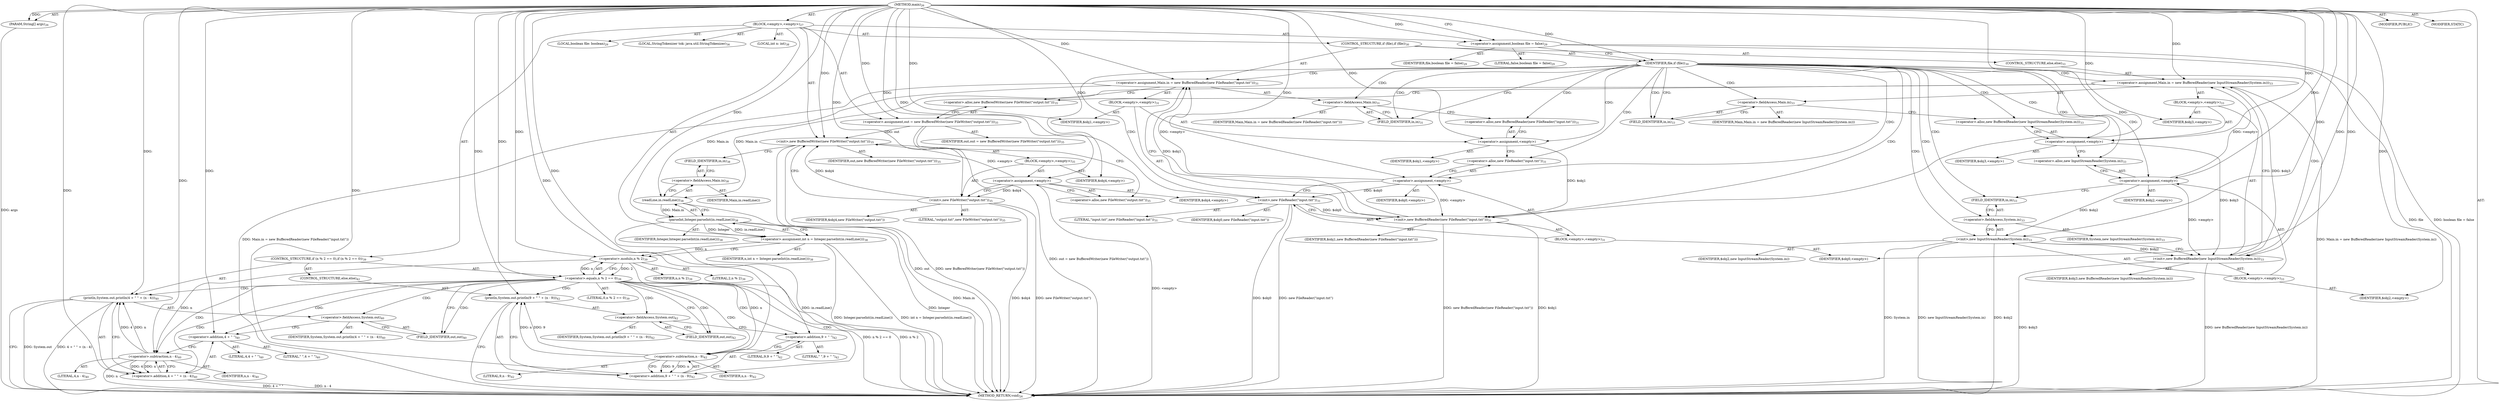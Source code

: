 digraph "main" {  
"20" [label = <(METHOD,main)<SUB>26</SUB>> ]
"21" [label = <(PARAM,String[] args)<SUB>26</SUB>> ]
"22" [label = <(BLOCK,&lt;empty&gt;,&lt;empty&gt;)<SUB>27</SUB>> ]
"23" [label = <(LOCAL,boolean file: boolean)<SUB>29</SUB>> ]
"24" [label = <(&lt;operator&gt;.assignment,boolean file = false)<SUB>29</SUB>> ]
"25" [label = <(IDENTIFIER,file,boolean file = false)<SUB>29</SUB>> ]
"26" [label = <(LITERAL,false,boolean file = false)<SUB>29</SUB>> ]
"27" [label = <(CONTROL_STRUCTURE,if (file),if (file))<SUB>30</SUB>> ]
"28" [label = <(IDENTIFIER,file,if (file))<SUB>30</SUB>> ]
"29" [label = <(&lt;operator&gt;.assignment,Main.in = new BufferedReader(new FileReader(&quot;input.txt&quot;)))<SUB>31</SUB>> ]
"30" [label = <(&lt;operator&gt;.fieldAccess,Main.in)<SUB>31</SUB>> ]
"31" [label = <(IDENTIFIER,Main,Main.in = new BufferedReader(new FileReader(&quot;input.txt&quot;)))> ]
"32" [label = <(FIELD_IDENTIFIER,in,in)<SUB>31</SUB>> ]
"33" [label = <(BLOCK,&lt;empty&gt;,&lt;empty&gt;)<SUB>31</SUB>> ]
"34" [label = <(&lt;operator&gt;.assignment,&lt;empty&gt;)> ]
"35" [label = <(IDENTIFIER,$obj1,&lt;empty&gt;)> ]
"36" [label = <(&lt;operator&gt;.alloc,new BufferedReader(new FileReader(&quot;input.txt&quot;)))<SUB>31</SUB>> ]
"37" [label = <(&lt;init&gt;,new BufferedReader(new FileReader(&quot;input.txt&quot;)))<SUB>31</SUB>> ]
"38" [label = <(IDENTIFIER,$obj1,new BufferedReader(new FileReader(&quot;input.txt&quot;)))> ]
"39" [label = <(BLOCK,&lt;empty&gt;,&lt;empty&gt;)<SUB>31</SUB>> ]
"40" [label = <(&lt;operator&gt;.assignment,&lt;empty&gt;)> ]
"41" [label = <(IDENTIFIER,$obj0,&lt;empty&gt;)> ]
"42" [label = <(&lt;operator&gt;.alloc,new FileReader(&quot;input.txt&quot;))<SUB>31</SUB>> ]
"43" [label = <(&lt;init&gt;,new FileReader(&quot;input.txt&quot;))<SUB>31</SUB>> ]
"44" [label = <(IDENTIFIER,$obj0,new FileReader(&quot;input.txt&quot;))> ]
"45" [label = <(LITERAL,&quot;input.txt&quot;,new FileReader(&quot;input.txt&quot;))<SUB>31</SUB>> ]
"46" [label = <(IDENTIFIER,$obj0,&lt;empty&gt;)> ]
"47" [label = <(IDENTIFIER,$obj1,&lt;empty&gt;)> ]
"48" [label = <(CONTROL_STRUCTURE,else,else)<SUB>33</SUB>> ]
"49" [label = <(&lt;operator&gt;.assignment,Main.in = new BufferedReader(new InputStreamReader(System.in)))<SUB>33</SUB>> ]
"50" [label = <(&lt;operator&gt;.fieldAccess,Main.in)<SUB>33</SUB>> ]
"51" [label = <(IDENTIFIER,Main,Main.in = new BufferedReader(new InputStreamReader(System.in)))> ]
"52" [label = <(FIELD_IDENTIFIER,in,in)<SUB>33</SUB>> ]
"53" [label = <(BLOCK,&lt;empty&gt;,&lt;empty&gt;)<SUB>33</SUB>> ]
"54" [label = <(&lt;operator&gt;.assignment,&lt;empty&gt;)> ]
"55" [label = <(IDENTIFIER,$obj3,&lt;empty&gt;)> ]
"56" [label = <(&lt;operator&gt;.alloc,new BufferedReader(new InputStreamReader(System.in)))<SUB>33</SUB>> ]
"57" [label = <(&lt;init&gt;,new BufferedReader(new InputStreamReader(System.in)))<SUB>33</SUB>> ]
"58" [label = <(IDENTIFIER,$obj3,new BufferedReader(new InputStreamReader(System.in)))> ]
"59" [label = <(BLOCK,&lt;empty&gt;,&lt;empty&gt;)<SUB>33</SUB>> ]
"60" [label = <(&lt;operator&gt;.assignment,&lt;empty&gt;)> ]
"61" [label = <(IDENTIFIER,$obj2,&lt;empty&gt;)> ]
"62" [label = <(&lt;operator&gt;.alloc,new InputStreamReader(System.in))<SUB>33</SUB>> ]
"63" [label = <(&lt;init&gt;,new InputStreamReader(System.in))<SUB>33</SUB>> ]
"64" [label = <(IDENTIFIER,$obj2,new InputStreamReader(System.in))> ]
"65" [label = <(&lt;operator&gt;.fieldAccess,System.in)<SUB>33</SUB>> ]
"66" [label = <(IDENTIFIER,System,new InputStreamReader(System.in))<SUB>33</SUB>> ]
"67" [label = <(FIELD_IDENTIFIER,in,in)<SUB>33</SUB>> ]
"68" [label = <(IDENTIFIER,$obj2,&lt;empty&gt;)> ]
"69" [label = <(IDENTIFIER,$obj3,&lt;empty&gt;)> ]
"70" [label = <(&lt;operator&gt;.assignment,out = new BufferedWriter(new FileWriter(&quot;output.txt&quot;)))<SUB>35</SUB>> ]
"71" [label = <(IDENTIFIER,out,out = new BufferedWriter(new FileWriter(&quot;output.txt&quot;)))<SUB>35</SUB>> ]
"72" [label = <(&lt;operator&gt;.alloc,new BufferedWriter(new FileWriter(&quot;output.txt&quot;)))<SUB>35</SUB>> ]
"73" [label = <(&lt;init&gt;,new BufferedWriter(new FileWriter(&quot;output.txt&quot;)))<SUB>35</SUB>> ]
"74" [label = <(IDENTIFIER,out,new BufferedWriter(new FileWriter(&quot;output.txt&quot;)))<SUB>35</SUB>> ]
"75" [label = <(BLOCK,&lt;empty&gt;,&lt;empty&gt;)<SUB>35</SUB>> ]
"76" [label = <(&lt;operator&gt;.assignment,&lt;empty&gt;)> ]
"77" [label = <(IDENTIFIER,$obj4,&lt;empty&gt;)> ]
"78" [label = <(&lt;operator&gt;.alloc,new FileWriter(&quot;output.txt&quot;))<SUB>35</SUB>> ]
"79" [label = <(&lt;init&gt;,new FileWriter(&quot;output.txt&quot;))<SUB>35</SUB>> ]
"80" [label = <(IDENTIFIER,$obj4,new FileWriter(&quot;output.txt&quot;))> ]
"81" [label = <(LITERAL,&quot;output.txt&quot;,new FileWriter(&quot;output.txt&quot;))<SUB>35</SUB>> ]
"82" [label = <(IDENTIFIER,$obj4,&lt;empty&gt;)> ]
"83" [label = <(LOCAL,StringTokenizer tok: java.util.StringTokenizer)<SUB>36</SUB>> ]
"84" [label = <(LOCAL,int n: int)<SUB>38</SUB>> ]
"85" [label = <(&lt;operator&gt;.assignment,int n = Integer.parseInt(in.readLine()))<SUB>38</SUB>> ]
"86" [label = <(IDENTIFIER,n,int n = Integer.parseInt(in.readLine()))<SUB>38</SUB>> ]
"87" [label = <(parseInt,Integer.parseInt(in.readLine()))<SUB>38</SUB>> ]
"88" [label = <(IDENTIFIER,Integer,Integer.parseInt(in.readLine()))<SUB>38</SUB>> ]
"89" [label = <(readLine,in.readLine())<SUB>38</SUB>> ]
"90" [label = <(&lt;operator&gt;.fieldAccess,Main.in)<SUB>38</SUB>> ]
"91" [label = <(IDENTIFIER,Main,in.readLine())> ]
"92" [label = <(FIELD_IDENTIFIER,in,in)<SUB>38</SUB>> ]
"93" [label = <(CONTROL_STRUCTURE,if (n % 2 == 0),if (n % 2 == 0))<SUB>39</SUB>> ]
"94" [label = <(&lt;operator&gt;.equals,n % 2 == 0)<SUB>39</SUB>> ]
"95" [label = <(&lt;operator&gt;.modulo,n % 2)<SUB>39</SUB>> ]
"96" [label = <(IDENTIFIER,n,n % 2)<SUB>39</SUB>> ]
"97" [label = <(LITERAL,2,n % 2)<SUB>39</SUB>> ]
"98" [label = <(LITERAL,0,n % 2 == 0)<SUB>39</SUB>> ]
"99" [label = <(println,System.out.println(4 + &quot; &quot; + (n - 4)))<SUB>40</SUB>> ]
"100" [label = <(&lt;operator&gt;.fieldAccess,System.out)<SUB>40</SUB>> ]
"101" [label = <(IDENTIFIER,System,System.out.println(4 + &quot; &quot; + (n - 4)))<SUB>40</SUB>> ]
"102" [label = <(FIELD_IDENTIFIER,out,out)<SUB>40</SUB>> ]
"103" [label = <(&lt;operator&gt;.addition,4 + &quot; &quot; + (n - 4))<SUB>40</SUB>> ]
"104" [label = <(&lt;operator&gt;.addition,4 + &quot; &quot;)<SUB>40</SUB>> ]
"105" [label = <(LITERAL,4,4 + &quot; &quot;)<SUB>40</SUB>> ]
"106" [label = <(LITERAL,&quot; &quot;,4 + &quot; &quot;)<SUB>40</SUB>> ]
"107" [label = <(&lt;operator&gt;.subtraction,n - 4)<SUB>40</SUB>> ]
"108" [label = <(IDENTIFIER,n,n - 4)<SUB>40</SUB>> ]
"109" [label = <(LITERAL,4,n - 4)<SUB>40</SUB>> ]
"110" [label = <(CONTROL_STRUCTURE,else,else)<SUB>42</SUB>> ]
"111" [label = <(println,System.out.println(9 + &quot; &quot; + (n - 9)))<SUB>42</SUB>> ]
"112" [label = <(&lt;operator&gt;.fieldAccess,System.out)<SUB>42</SUB>> ]
"113" [label = <(IDENTIFIER,System,System.out.println(9 + &quot; &quot; + (n - 9)))<SUB>42</SUB>> ]
"114" [label = <(FIELD_IDENTIFIER,out,out)<SUB>42</SUB>> ]
"115" [label = <(&lt;operator&gt;.addition,9 + &quot; &quot; + (n - 9))<SUB>42</SUB>> ]
"116" [label = <(&lt;operator&gt;.addition,9 + &quot; &quot;)<SUB>42</SUB>> ]
"117" [label = <(LITERAL,9,9 + &quot; &quot;)<SUB>42</SUB>> ]
"118" [label = <(LITERAL,&quot; &quot;,9 + &quot; &quot;)<SUB>42</SUB>> ]
"119" [label = <(&lt;operator&gt;.subtraction,n - 9)<SUB>42</SUB>> ]
"120" [label = <(IDENTIFIER,n,n - 9)<SUB>42</SUB>> ]
"121" [label = <(LITERAL,9,n - 9)<SUB>42</SUB>> ]
"122" [label = <(MODIFIER,PUBLIC)> ]
"123" [label = <(MODIFIER,STATIC)> ]
"124" [label = <(METHOD_RETURN,void)<SUB>26</SUB>> ]
  "20" -> "21"  [ label = "AST: "] 
  "20" -> "22"  [ label = "AST: "] 
  "20" -> "122"  [ label = "AST: "] 
  "20" -> "123"  [ label = "AST: "] 
  "20" -> "124"  [ label = "AST: "] 
  "22" -> "23"  [ label = "AST: "] 
  "22" -> "24"  [ label = "AST: "] 
  "22" -> "27"  [ label = "AST: "] 
  "22" -> "70"  [ label = "AST: "] 
  "22" -> "73"  [ label = "AST: "] 
  "22" -> "83"  [ label = "AST: "] 
  "22" -> "84"  [ label = "AST: "] 
  "22" -> "85"  [ label = "AST: "] 
  "22" -> "93"  [ label = "AST: "] 
  "24" -> "25"  [ label = "AST: "] 
  "24" -> "26"  [ label = "AST: "] 
  "27" -> "28"  [ label = "AST: "] 
  "27" -> "29"  [ label = "AST: "] 
  "27" -> "48"  [ label = "AST: "] 
  "29" -> "30"  [ label = "AST: "] 
  "29" -> "33"  [ label = "AST: "] 
  "30" -> "31"  [ label = "AST: "] 
  "30" -> "32"  [ label = "AST: "] 
  "33" -> "34"  [ label = "AST: "] 
  "33" -> "37"  [ label = "AST: "] 
  "33" -> "47"  [ label = "AST: "] 
  "34" -> "35"  [ label = "AST: "] 
  "34" -> "36"  [ label = "AST: "] 
  "37" -> "38"  [ label = "AST: "] 
  "37" -> "39"  [ label = "AST: "] 
  "39" -> "40"  [ label = "AST: "] 
  "39" -> "43"  [ label = "AST: "] 
  "39" -> "46"  [ label = "AST: "] 
  "40" -> "41"  [ label = "AST: "] 
  "40" -> "42"  [ label = "AST: "] 
  "43" -> "44"  [ label = "AST: "] 
  "43" -> "45"  [ label = "AST: "] 
  "48" -> "49"  [ label = "AST: "] 
  "49" -> "50"  [ label = "AST: "] 
  "49" -> "53"  [ label = "AST: "] 
  "50" -> "51"  [ label = "AST: "] 
  "50" -> "52"  [ label = "AST: "] 
  "53" -> "54"  [ label = "AST: "] 
  "53" -> "57"  [ label = "AST: "] 
  "53" -> "69"  [ label = "AST: "] 
  "54" -> "55"  [ label = "AST: "] 
  "54" -> "56"  [ label = "AST: "] 
  "57" -> "58"  [ label = "AST: "] 
  "57" -> "59"  [ label = "AST: "] 
  "59" -> "60"  [ label = "AST: "] 
  "59" -> "63"  [ label = "AST: "] 
  "59" -> "68"  [ label = "AST: "] 
  "60" -> "61"  [ label = "AST: "] 
  "60" -> "62"  [ label = "AST: "] 
  "63" -> "64"  [ label = "AST: "] 
  "63" -> "65"  [ label = "AST: "] 
  "65" -> "66"  [ label = "AST: "] 
  "65" -> "67"  [ label = "AST: "] 
  "70" -> "71"  [ label = "AST: "] 
  "70" -> "72"  [ label = "AST: "] 
  "73" -> "74"  [ label = "AST: "] 
  "73" -> "75"  [ label = "AST: "] 
  "75" -> "76"  [ label = "AST: "] 
  "75" -> "79"  [ label = "AST: "] 
  "75" -> "82"  [ label = "AST: "] 
  "76" -> "77"  [ label = "AST: "] 
  "76" -> "78"  [ label = "AST: "] 
  "79" -> "80"  [ label = "AST: "] 
  "79" -> "81"  [ label = "AST: "] 
  "85" -> "86"  [ label = "AST: "] 
  "85" -> "87"  [ label = "AST: "] 
  "87" -> "88"  [ label = "AST: "] 
  "87" -> "89"  [ label = "AST: "] 
  "89" -> "90"  [ label = "AST: "] 
  "90" -> "91"  [ label = "AST: "] 
  "90" -> "92"  [ label = "AST: "] 
  "93" -> "94"  [ label = "AST: "] 
  "93" -> "99"  [ label = "AST: "] 
  "93" -> "110"  [ label = "AST: "] 
  "94" -> "95"  [ label = "AST: "] 
  "94" -> "98"  [ label = "AST: "] 
  "95" -> "96"  [ label = "AST: "] 
  "95" -> "97"  [ label = "AST: "] 
  "99" -> "100"  [ label = "AST: "] 
  "99" -> "103"  [ label = "AST: "] 
  "100" -> "101"  [ label = "AST: "] 
  "100" -> "102"  [ label = "AST: "] 
  "103" -> "104"  [ label = "AST: "] 
  "103" -> "107"  [ label = "AST: "] 
  "104" -> "105"  [ label = "AST: "] 
  "104" -> "106"  [ label = "AST: "] 
  "107" -> "108"  [ label = "AST: "] 
  "107" -> "109"  [ label = "AST: "] 
  "110" -> "111"  [ label = "AST: "] 
  "111" -> "112"  [ label = "AST: "] 
  "111" -> "115"  [ label = "AST: "] 
  "112" -> "113"  [ label = "AST: "] 
  "112" -> "114"  [ label = "AST: "] 
  "115" -> "116"  [ label = "AST: "] 
  "115" -> "119"  [ label = "AST: "] 
  "116" -> "117"  [ label = "AST: "] 
  "116" -> "118"  [ label = "AST: "] 
  "119" -> "120"  [ label = "AST: "] 
  "119" -> "121"  [ label = "AST: "] 
  "24" -> "28"  [ label = "CFG: "] 
  "70" -> "78"  [ label = "CFG: "] 
  "73" -> "92"  [ label = "CFG: "] 
  "85" -> "95"  [ label = "CFG: "] 
  "28" -> "32"  [ label = "CFG: "] 
  "28" -> "52"  [ label = "CFG: "] 
  "29" -> "72"  [ label = "CFG: "] 
  "72" -> "70"  [ label = "CFG: "] 
  "87" -> "85"  [ label = "CFG: "] 
  "94" -> "102"  [ label = "CFG: "] 
  "94" -> "114"  [ label = "CFG: "] 
  "99" -> "124"  [ label = "CFG: "] 
  "30" -> "36"  [ label = "CFG: "] 
  "49" -> "72"  [ label = "CFG: "] 
  "76" -> "79"  [ label = "CFG: "] 
  "79" -> "73"  [ label = "CFG: "] 
  "89" -> "87"  [ label = "CFG: "] 
  "95" -> "94"  [ label = "CFG: "] 
  "100" -> "104"  [ label = "CFG: "] 
  "103" -> "99"  [ label = "CFG: "] 
  "111" -> "124"  [ label = "CFG: "] 
  "32" -> "30"  [ label = "CFG: "] 
  "34" -> "42"  [ label = "CFG: "] 
  "37" -> "29"  [ label = "CFG: "] 
  "50" -> "56"  [ label = "CFG: "] 
  "78" -> "76"  [ label = "CFG: "] 
  "90" -> "89"  [ label = "CFG: "] 
  "102" -> "100"  [ label = "CFG: "] 
  "104" -> "107"  [ label = "CFG: "] 
  "107" -> "103"  [ label = "CFG: "] 
  "112" -> "116"  [ label = "CFG: "] 
  "115" -> "111"  [ label = "CFG: "] 
  "36" -> "34"  [ label = "CFG: "] 
  "52" -> "50"  [ label = "CFG: "] 
  "54" -> "62"  [ label = "CFG: "] 
  "57" -> "49"  [ label = "CFG: "] 
  "92" -> "90"  [ label = "CFG: "] 
  "114" -> "112"  [ label = "CFG: "] 
  "116" -> "119"  [ label = "CFG: "] 
  "119" -> "115"  [ label = "CFG: "] 
  "40" -> "43"  [ label = "CFG: "] 
  "43" -> "37"  [ label = "CFG: "] 
  "56" -> "54"  [ label = "CFG: "] 
  "42" -> "40"  [ label = "CFG: "] 
  "60" -> "67"  [ label = "CFG: "] 
  "63" -> "57"  [ label = "CFG: "] 
  "62" -> "60"  [ label = "CFG: "] 
  "65" -> "63"  [ label = "CFG: "] 
  "67" -> "65"  [ label = "CFG: "] 
  "20" -> "24"  [ label = "CFG: "] 
  "21" -> "124"  [ label = "DDG: args"] 
  "24" -> "124"  [ label = "DDG: file"] 
  "24" -> "124"  [ label = "DDG: boolean file = false"] 
  "57" -> "124"  [ label = "DDG: $obj3"] 
  "63" -> "124"  [ label = "DDG: $obj2"] 
  "63" -> "124"  [ label = "DDG: System.in"] 
  "63" -> "124"  [ label = "DDG: new InputStreamReader(System.in)"] 
  "57" -> "124"  [ label = "DDG: new BufferedReader(new InputStreamReader(System.in))"] 
  "49" -> "124"  [ label = "DDG: Main.in = new BufferedReader(new InputStreamReader(System.in))"] 
  "37" -> "124"  [ label = "DDG: $obj1"] 
  "43" -> "124"  [ label = "DDG: $obj0"] 
  "43" -> "124"  [ label = "DDG: new FileReader(&quot;input.txt&quot;)"] 
  "37" -> "124"  [ label = "DDG: new BufferedReader(new FileReader(&quot;input.txt&quot;))"] 
  "29" -> "124"  [ label = "DDG: Main.in = new BufferedReader(new FileReader(&quot;input.txt&quot;))"] 
  "70" -> "124"  [ label = "DDG: out = new BufferedWriter(new FileWriter(&quot;output.txt&quot;))"] 
  "73" -> "124"  [ label = "DDG: out"] 
  "76" -> "124"  [ label = "DDG: &lt;empty&gt;"] 
  "79" -> "124"  [ label = "DDG: $obj4"] 
  "79" -> "124"  [ label = "DDG: new FileWriter(&quot;output.txt&quot;)"] 
  "73" -> "124"  [ label = "DDG: new BufferedWriter(new FileWriter(&quot;output.txt&quot;))"] 
  "89" -> "124"  [ label = "DDG: Main.in"] 
  "87" -> "124"  [ label = "DDG: in.readLine()"] 
  "85" -> "124"  [ label = "DDG: Integer.parseInt(in.readLine())"] 
  "85" -> "124"  [ label = "DDG: int n = Integer.parseInt(in.readLine())"] 
  "94" -> "124"  [ label = "DDG: n % 2"] 
  "94" -> "124"  [ label = "DDG: n % 2 == 0"] 
  "99" -> "124"  [ label = "DDG: System.out"] 
  "103" -> "124"  [ label = "DDG: 4 + &quot; &quot;"] 
  "107" -> "124"  [ label = "DDG: n"] 
  "103" -> "124"  [ label = "DDG: n - 4"] 
  "99" -> "124"  [ label = "DDG: 4 + &quot; &quot; + (n - 4)"] 
  "87" -> "124"  [ label = "DDG: Integer"] 
  "20" -> "21"  [ label = "DDG: "] 
  "20" -> "24"  [ label = "DDG: "] 
  "20" -> "70"  [ label = "DDG: "] 
  "87" -> "85"  [ label = "DDG: Integer"] 
  "87" -> "85"  [ label = "DDG: in.readLine()"] 
  "20" -> "28"  [ label = "DDG: "] 
  "40" -> "29"  [ label = "DDG: &lt;empty&gt;"] 
  "37" -> "29"  [ label = "DDG: $obj1"] 
  "20" -> "29"  [ label = "DDG: "] 
  "70" -> "73"  [ label = "DDG: out"] 
  "20" -> "73"  [ label = "DDG: "] 
  "76" -> "73"  [ label = "DDG: &lt;empty&gt;"] 
  "79" -> "73"  [ label = "DDG: $obj4"] 
  "60" -> "49"  [ label = "DDG: &lt;empty&gt;"] 
  "57" -> "49"  [ label = "DDG: $obj3"] 
  "20" -> "49"  [ label = "DDG: "] 
  "20" -> "76"  [ label = "DDG: "] 
  "20" -> "82"  [ label = "DDG: "] 
  "20" -> "87"  [ label = "DDG: "] 
  "89" -> "87"  [ label = "DDG: Main.in"] 
  "95" -> "94"  [ label = "DDG: n"] 
  "95" -> "94"  [ label = "DDG: 2"] 
  "20" -> "94"  [ label = "DDG: "] 
  "20" -> "99"  [ label = "DDG: "] 
  "107" -> "99"  [ label = "DDG: n"] 
  "107" -> "99"  [ label = "DDG: 4"] 
  "20" -> "34"  [ label = "DDG: "] 
  "20" -> "47"  [ label = "DDG: "] 
  "76" -> "79"  [ label = "DDG: $obj4"] 
  "20" -> "79"  [ label = "DDG: "] 
  "49" -> "89"  [ label = "DDG: Main.in"] 
  "29" -> "89"  [ label = "DDG: Main.in"] 
  "85" -> "95"  [ label = "DDG: n"] 
  "20" -> "95"  [ label = "DDG: "] 
  "20" -> "103"  [ label = "DDG: "] 
  "107" -> "103"  [ label = "DDG: n"] 
  "107" -> "103"  [ label = "DDG: 4"] 
  "20" -> "111"  [ label = "DDG: "] 
  "119" -> "111"  [ label = "DDG: n"] 
  "119" -> "111"  [ label = "DDG: 9"] 
  "34" -> "37"  [ label = "DDG: $obj1"] 
  "20" -> "37"  [ label = "DDG: "] 
  "40" -> "37"  [ label = "DDG: &lt;empty&gt;"] 
  "43" -> "37"  [ label = "DDG: $obj0"] 
  "20" -> "54"  [ label = "DDG: "] 
  "20" -> "69"  [ label = "DDG: "] 
  "20" -> "104"  [ label = "DDG: "] 
  "95" -> "107"  [ label = "DDG: n"] 
  "20" -> "107"  [ label = "DDG: "] 
  "20" -> "115"  [ label = "DDG: "] 
  "119" -> "115"  [ label = "DDG: n"] 
  "119" -> "115"  [ label = "DDG: 9"] 
  "20" -> "40"  [ label = "DDG: "] 
  "20" -> "46"  [ label = "DDG: "] 
  "54" -> "57"  [ label = "DDG: $obj3"] 
  "20" -> "57"  [ label = "DDG: "] 
  "60" -> "57"  [ label = "DDG: &lt;empty&gt;"] 
  "63" -> "57"  [ label = "DDG: $obj2"] 
  "20" -> "116"  [ label = "DDG: "] 
  "95" -> "119"  [ label = "DDG: n"] 
  "20" -> "119"  [ label = "DDG: "] 
  "40" -> "43"  [ label = "DDG: $obj0"] 
  "20" -> "43"  [ label = "DDG: "] 
  "20" -> "60"  [ label = "DDG: "] 
  "20" -> "68"  [ label = "DDG: "] 
  "60" -> "63"  [ label = "DDG: $obj2"] 
  "20" -> "63"  [ label = "DDG: "] 
  "28" -> "30"  [ label = "CDG: "] 
  "28" -> "34"  [ label = "CDG: "] 
  "28" -> "32"  [ label = "CDG: "] 
  "28" -> "49"  [ label = "CDG: "] 
  "28" -> "60"  [ label = "CDG: "] 
  "28" -> "42"  [ label = "CDG: "] 
  "28" -> "57"  [ label = "CDG: "] 
  "28" -> "52"  [ label = "CDG: "] 
  "28" -> "37"  [ label = "CDG: "] 
  "28" -> "56"  [ label = "CDG: "] 
  "28" -> "67"  [ label = "CDG: "] 
  "28" -> "40"  [ label = "CDG: "] 
  "28" -> "29"  [ label = "CDG: "] 
  "28" -> "65"  [ label = "CDG: "] 
  "28" -> "50"  [ label = "CDG: "] 
  "28" -> "54"  [ label = "CDG: "] 
  "28" -> "43"  [ label = "CDG: "] 
  "28" -> "36"  [ label = "CDG: "] 
  "28" -> "63"  [ label = "CDG: "] 
  "28" -> "62"  [ label = "CDG: "] 
  "94" -> "107"  [ label = "CDG: "] 
  "94" -> "115"  [ label = "CDG: "] 
  "94" -> "116"  [ label = "CDG: "] 
  "94" -> "99"  [ label = "CDG: "] 
  "94" -> "102"  [ label = "CDG: "] 
  "94" -> "114"  [ label = "CDG: "] 
  "94" -> "103"  [ label = "CDG: "] 
  "94" -> "104"  [ label = "CDG: "] 
  "94" -> "119"  [ label = "CDG: "] 
  "94" -> "112"  [ label = "CDG: "] 
  "94" -> "100"  [ label = "CDG: "] 
  "94" -> "111"  [ label = "CDG: "] 
}
